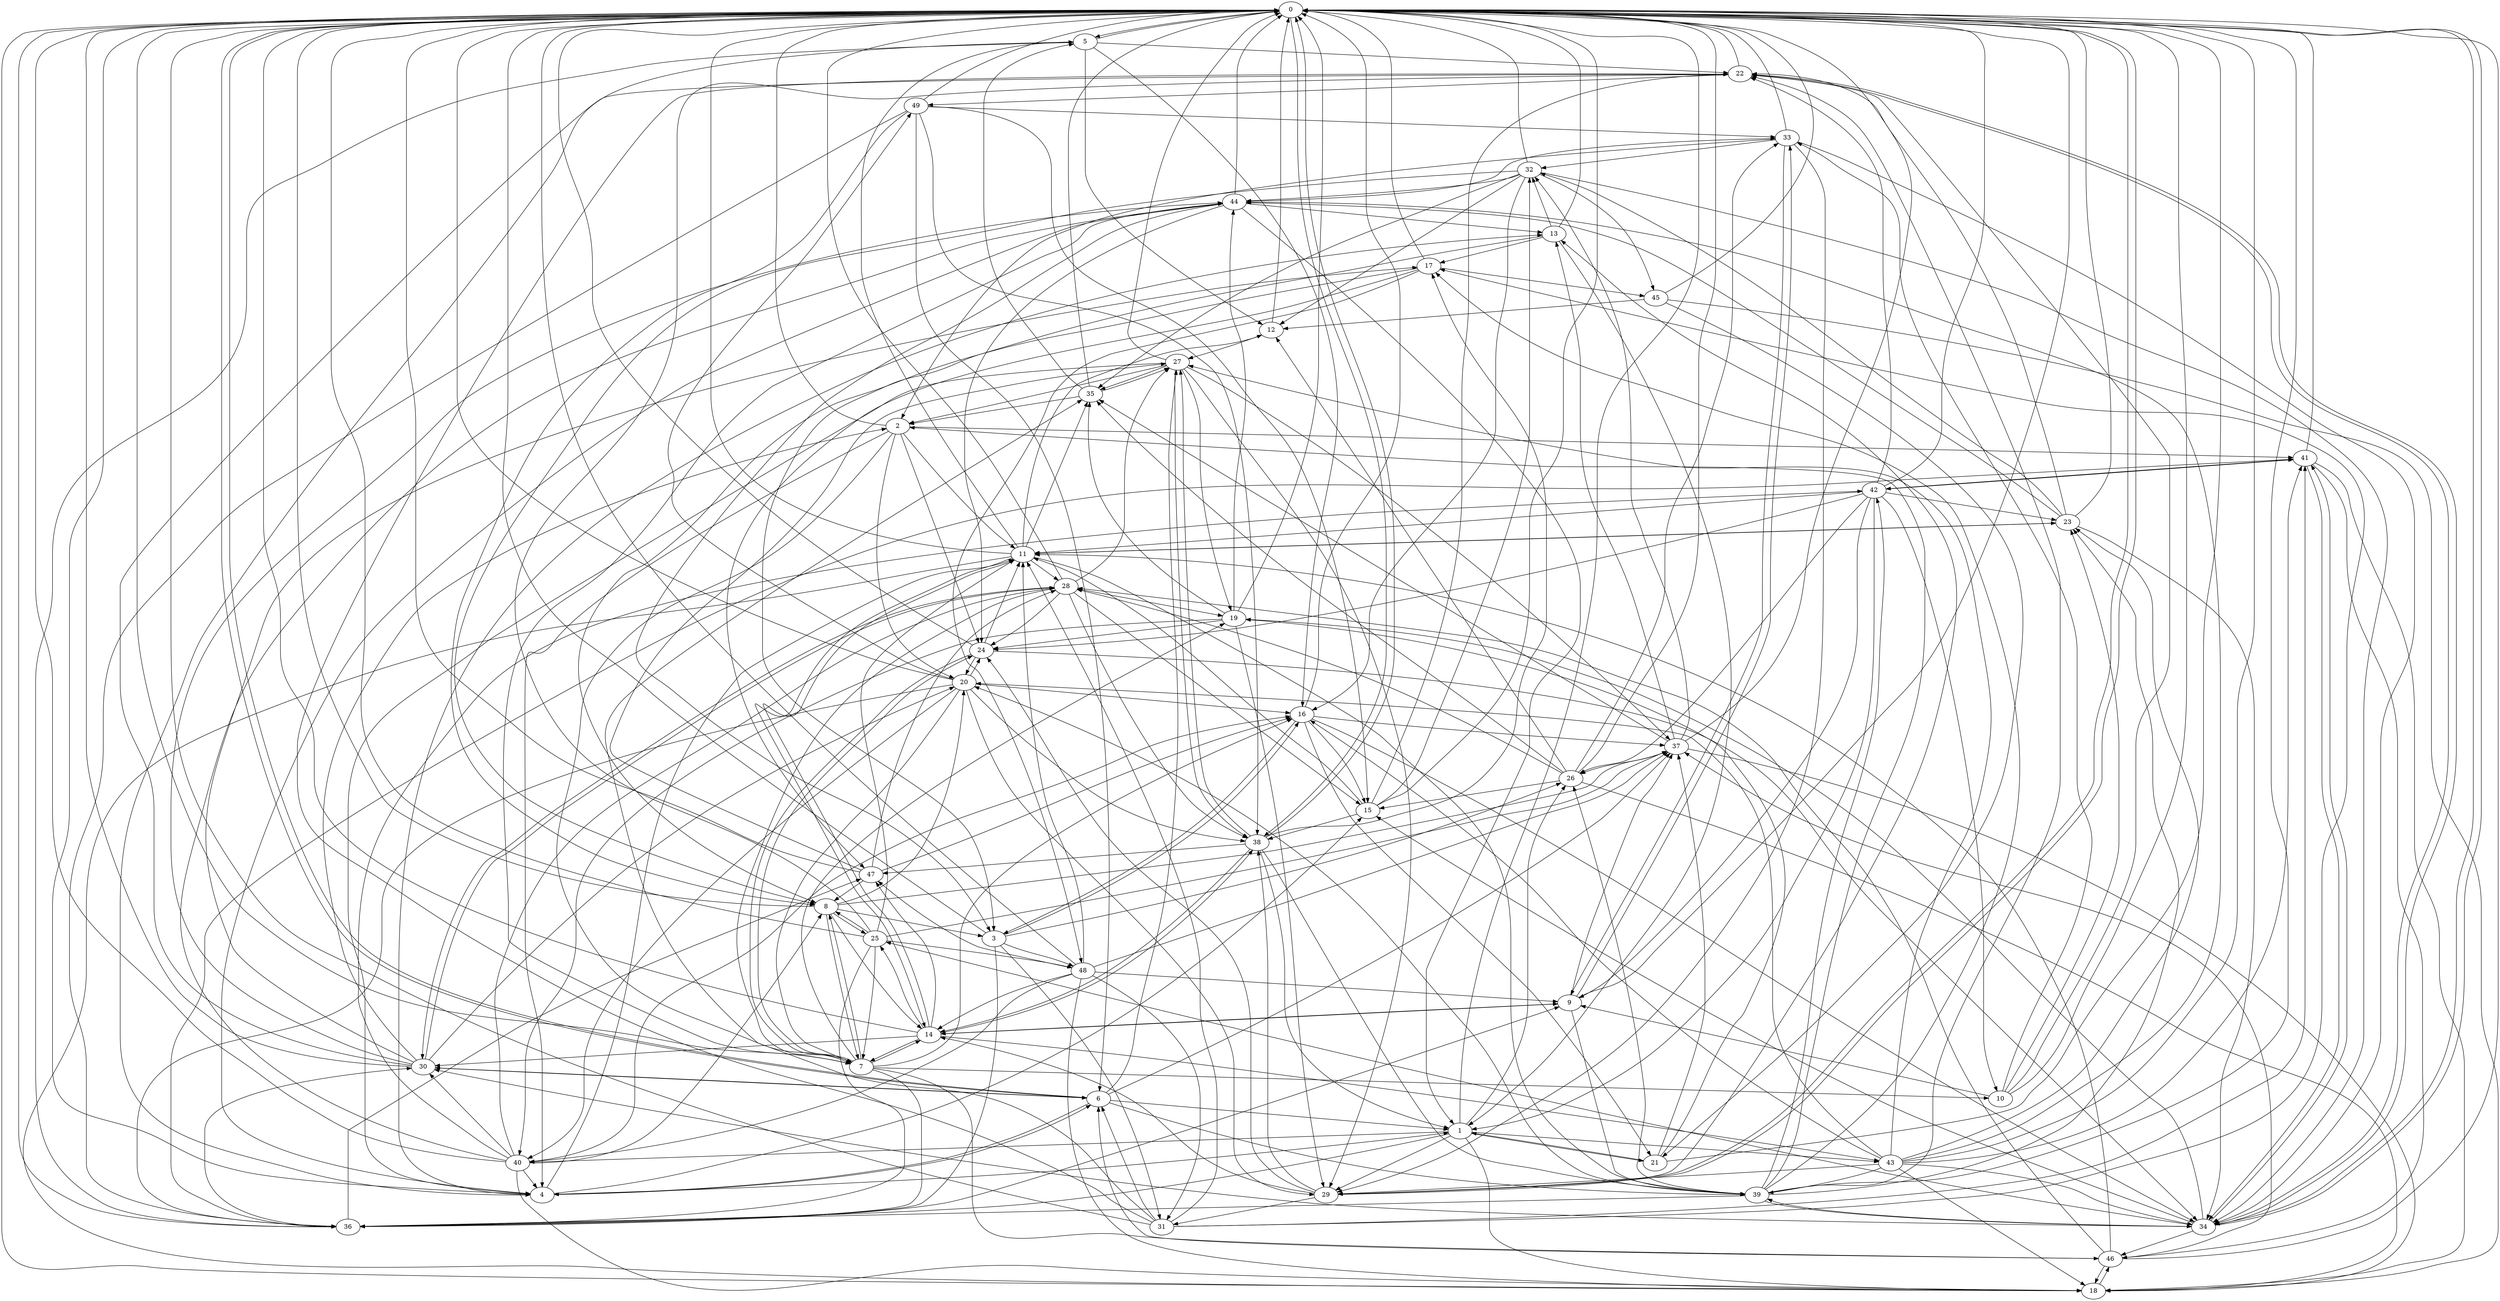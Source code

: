strict digraph "" {
	0	 [component_delay=3];
	5	 [component_delay=3];
	0 -> 5	 [wire_delay=1];
	6	 [component_delay=3];
	0 -> 6	 [wire_delay=1];
	29	 [component_delay=3];
	0 -> 29	 [wire_delay=1];
	34	 [component_delay=3];
	0 -> 34	 [wire_delay=1];
	38	 [component_delay=3];
	0 -> 38	 [wire_delay=1];
	1	 [component_delay=3];
	1 -> 0	 [wire_delay=1];
	18	 [component_delay=3];
	1 -> 18	 [wire_delay=1];
	21	 [component_delay=3];
	1 -> 21	 [wire_delay=1];
	26	 [component_delay=3];
	1 -> 26	 [wire_delay=1];
	1 -> 29	 [wire_delay=1];
	36	 [component_delay=3];
	1 -> 36	 [wire_delay=1];
	40	 [component_delay=3];
	1 -> 40	 [wire_delay=1];
	43	 [component_delay=3];
	1 -> 43	 [wire_delay=1];
	2	 [component_delay=3];
	2 -> 0	 [wire_delay=1];
	4	 [component_delay=3];
	2 -> 4	 [wire_delay=1];
	7	 [component_delay=3];
	2 -> 7	 [wire_delay=1];
	11	 [component_delay=3];
	2 -> 11	 [wire_delay=1];
	20	 [component_delay=3];
	2 -> 20	 [wire_delay=1];
	24	 [component_delay=3];
	2 -> 24	 [wire_delay=1];
	41	 [component_delay=3];
	2 -> 41	 [wire_delay=1];
	3	 [component_delay=3];
	3 -> 0	 [wire_delay=1];
	16	 [component_delay=3];
	3 -> 16	 [wire_delay=1];
	3 -> 26	 [wire_delay=1];
	31	 [component_delay=3];
	3 -> 31	 [wire_delay=1];
	3 -> 36	 [wire_delay=1];
	48	 [component_delay=3];
	3 -> 48	 [wire_delay=1];
	4 -> 0	 [wire_delay=1];
	4 -> 1	 [wire_delay=1];
	4 -> 6	 [wire_delay=1];
	4 -> 11	 [wire_delay=1];
	13	 [component_delay=3];
	4 -> 13	 [wire_delay=1];
	15	 [component_delay=3];
	4 -> 15	 [wire_delay=1];
	5 -> 0	 [wire_delay=1];
	5 -> 4	 [wire_delay=1];
	12	 [component_delay=3];
	5 -> 12	 [wire_delay=1];
	5 -> 16	 [wire_delay=1];
	22	 [component_delay=3];
	5 -> 22	 [wire_delay=1];
	5 -> 36	 [wire_delay=1];
	6 -> 0	 [wire_delay=1];
	6 -> 1	 [wire_delay=1];
	6 -> 4	 [wire_delay=1];
	27	 [component_delay=3];
	6 -> 27	 [wire_delay=1];
	30	 [component_delay=3];
	6 -> 30	 [wire_delay=1];
	37	 [component_delay=3];
	6 -> 37	 [wire_delay=1];
	39	 [component_delay=3];
	6 -> 39	 [wire_delay=1];
	7 -> 0	 [wire_delay=1];
	8	 [component_delay=3];
	7 -> 8	 [wire_delay=1];
	10	 [component_delay=3];
	7 -> 10	 [wire_delay=1];
	14	 [component_delay=3];
	7 -> 14	 [wire_delay=1];
	7 -> 16	 [wire_delay=1];
	19	 [component_delay=3];
	7 -> 19	 [wire_delay=1];
	7 -> 24	 [wire_delay=1];
	7 -> 36	 [wire_delay=1];
	46	 [component_delay=3];
	7 -> 46	 [wire_delay=1];
	8 -> 0	 [wire_delay=1];
	8 -> 3	 [wire_delay=1];
	8 -> 7	 [wire_delay=1];
	8 -> 14	 [wire_delay=1];
	8 -> 20	 [wire_delay=1];
	25	 [component_delay=3];
	8 -> 25	 [wire_delay=1];
	8 -> 37	 [wire_delay=1];
	9	 [component_delay=3];
	9 -> 0	 [wire_delay=1];
	9 -> 14	 [wire_delay=1];
	33	 [component_delay=3];
	9 -> 33	 [wire_delay=1];
	9 -> 37	 [wire_delay=1];
	9 -> 39	 [wire_delay=1];
	10 -> 0	 [wire_delay=1];
	10 -> 9	 [wire_delay=1];
	10 -> 22	 [wire_delay=1];
	23	 [component_delay=3];
	10 -> 23	 [wire_delay=1];
	10 -> 33	 [wire_delay=1];
	11 -> 0	 [wire_delay=1];
	11 -> 5	 [wire_delay=1];
	11 -> 12	 [wire_delay=1];
	11 -> 14	 [wire_delay=1];
	11 -> 18	 [wire_delay=1];
	11 -> 23	 [wire_delay=1];
	28	 [component_delay=3];
	11 -> 28	 [wire_delay=1];
	35	 [component_delay=3];
	11 -> 35	 [wire_delay=1];
	11 -> 39	 [wire_delay=1];
	12 -> 0	 [wire_delay=1];
	12 -> 27	 [wire_delay=1];
	13 -> 0	 [wire_delay=1];
	13 -> 1	 [wire_delay=1];
	13 -> 3	 [wire_delay=1];
	17	 [component_delay=3];
	13 -> 17	 [wire_delay=1];
	32	 [component_delay=3];
	13 -> 32	 [wire_delay=1];
	14 -> 0	 [wire_delay=1];
	14 -> 7	 [wire_delay=1];
	14 -> 9	 [wire_delay=1];
	14 -> 11	 [wire_delay=1];
	14 -> 25	 [wire_delay=1];
	14 -> 30	 [wire_delay=1];
	14 -> 38	 [wire_delay=1];
	14 -> 43	 [wire_delay=1];
	47	 [component_delay=3];
	14 -> 47	 [wire_delay=1];
	15 -> 0	 [wire_delay=1];
	15 -> 11	 [wire_delay=1];
	15 -> 22	 [wire_delay=1];
	15 -> 32	 [wire_delay=1];
	15 -> 38	 [wire_delay=1];
	16 -> 0	 [wire_delay=1];
	16 -> 3	 [wire_delay=1];
	16 -> 15	 [wire_delay=1];
	16 -> 21	 [wire_delay=1];
	16 -> 34	 [wire_delay=1];
	16 -> 37	 [wire_delay=1];
	17 -> 0	 [wire_delay=1];
	17 -> 8	 [wire_delay=1];
	45	 [component_delay=3];
	17 -> 45	 [wire_delay=1];
	17 -> 47	 [wire_delay=1];
	17 -> 48	 [wire_delay=1];
	18 -> 0	 [wire_delay=1];
	18 -> 46	 [wire_delay=1];
	19 -> 0	 [wire_delay=1];
	19 -> 24	 [wire_delay=1];
	19 -> 29	 [wire_delay=1];
	19 -> 35	 [wire_delay=1];
	19 -> 40	 [wire_delay=1];
	44	 [component_delay=3];
	19 -> 44	 [wire_delay=1];
	20 -> 0	 [wire_delay=1];
	20 -> 7	 [wire_delay=1];
	20 -> 16	 [wire_delay=1];
	20 -> 24	 [wire_delay=1];
	20 -> 29	 [wire_delay=1];
	20 -> 36	 [wire_delay=1];
	20 -> 38	 [wire_delay=1];
	20 -> 40	 [wire_delay=1];
	49	 [component_delay=3];
	20 -> 49	 [wire_delay=1];
	21 -> 0	 [wire_delay=1];
	21 -> 1	 [wire_delay=1];
	21 -> 19	 [wire_delay=1];
	21 -> 37	 [wire_delay=1];
	22 -> 0	 [wire_delay=1];
	22 -> 34	 [wire_delay=1];
	22 -> 49	 [wire_delay=1];
	23 -> 0	 [wire_delay=1];
	23 -> 11	 [wire_delay=1];
	23 -> 22	 [wire_delay=1];
	23 -> 32	 [wire_delay=1];
	23 -> 34	 [wire_delay=1];
	23 -> 44	 [wire_delay=1];
	24 -> 0	 [wire_delay=1];
	24 -> 7	 [wire_delay=1];
	24 -> 11	 [wire_delay=1];
	24 -> 20	 [wire_delay=1];
	24 -> 34	 [wire_delay=1];
	25 -> 0	 [wire_delay=1];
	25 -> 7	 [wire_delay=1];
	25 -> 8	 [wire_delay=1];
	25 -> 11	 [wire_delay=1];
	25 -> 22	 [wire_delay=1];
	25 -> 36	 [wire_delay=1];
	25 -> 37	 [wire_delay=1];
	25 -> 48	 [wire_delay=1];
	26 -> 0	 [wire_delay=1];
	26 -> 12	 [wire_delay=1];
	26 -> 15	 [wire_delay=1];
	26 -> 18	 [wire_delay=1];
	26 -> 28	 [wire_delay=1];
	26 -> 33	 [wire_delay=1];
	26 -> 35	 [wire_delay=1];
	27 -> 0	 [wire_delay=1];
	27 -> 2	 [wire_delay=1];
	27 -> 4	 [wire_delay=1];
	27 -> 19	 [wire_delay=1];
	27 -> 29	 [wire_delay=1];
	27 -> 35	 [wire_delay=1];
	27 -> 37	 [wire_delay=1];
	27 -> 38	 [wire_delay=1];
	28 -> 0	 [wire_delay=1];
	28 -> 7	 [wire_delay=1];
	28 -> 15	 [wire_delay=1];
	28 -> 19	 [wire_delay=1];
	28 -> 24	 [wire_delay=1];
	28 -> 27	 [wire_delay=1];
	28 -> 30	 [wire_delay=1];
	28 -> 38	 [wire_delay=1];
	29 -> 0	 [wire_delay=1];
	29 -> 13	 [wire_delay=1];
	29 -> 14	 [wire_delay=1];
	29 -> 24	 [wire_delay=1];
	29 -> 31	 [wire_delay=1];
	29 -> 38	 [wire_delay=1];
	30 -> 0	 [wire_delay=1];
	30 -> 2	 [wire_delay=1];
	30 -> 6	 [wire_delay=1];
	30 -> 17	 [wire_delay=1];
	30 -> 20	 [wire_delay=1];
	30 -> 22	 [wire_delay=1];
	30 -> 28	 [wire_delay=1];
	30 -> 44	 [wire_delay=1];
	31 -> 0	 [wire_delay=1];
	31 -> 6	 [wire_delay=1];
	31 -> 11	 [wire_delay=1];
	31 -> 17	 [wire_delay=1];
	31 -> 22	 [wire_delay=1];
	31 -> 35	 [wire_delay=1];
	31 -> 41	 [wire_delay=1];
	32 -> 0	 [wire_delay=1];
	32 -> 8	 [wire_delay=1];
	32 -> 12	 [wire_delay=1];
	32 -> 16	 [wire_delay=1];
	32 -> 34	 [wire_delay=1];
	32 -> 35	 [wire_delay=1];
	32 -> 44	 [wire_delay=1];
	32 -> 45	 [wire_delay=1];
	33 -> 0	 [wire_delay=1];
	33 -> 2	 [wire_delay=1];
	33 -> 9	 [wire_delay=1];
	33 -> 29	 [wire_delay=1];
	33 -> 32	 [wire_delay=1];
	33 -> 34	 [wire_delay=1];
	34 -> 0	 [wire_delay=1];
	34 -> 15	 [wire_delay=1];
	34 -> 19	 [wire_delay=1];
	34 -> 22	 [wire_delay=1];
	34 -> 25	 [wire_delay=1];
	34 -> 30	 [wire_delay=1];
	34 -> 39	 [wire_delay=1];
	34 -> 41	 [wire_delay=1];
	34 -> 46	 [wire_delay=1];
	35 -> 0	 [wire_delay=1];
	35 -> 2	 [wire_delay=1];
	35 -> 5	 [wire_delay=1];
	35 -> 27	 [wire_delay=1];
	36 -> 0	 [wire_delay=1];
	36 -> 9	 [wire_delay=1];
	36 -> 30	 [wire_delay=1];
	36 -> 41	 [wire_delay=1];
	36 -> 47	 [wire_delay=1];
	37 -> 0	 [wire_delay=1];
	37 -> 13	 [wire_delay=1];
	37 -> 18	 [wire_delay=1];
	37 -> 26	 [wire_delay=1];
	37 -> 32	 [wire_delay=1];
	37 -> 35	 [wire_delay=1];
	38 -> 0	 [wire_delay=1];
	38 -> 1	 [wire_delay=1];
	38 -> 14	 [wire_delay=1];
	38 -> 17	 [wire_delay=1];
	38 -> 27	 [wire_delay=1];
	38 -> 39	 [wire_delay=1];
	38 -> 47	 [wire_delay=1];
	39 -> 0	 [wire_delay=1];
	39 -> 2	 [wire_delay=1];
	39 -> 17	 [wire_delay=1];
	39 -> 20	 [wire_delay=1];
	39 -> 22	 [wire_delay=1];
	39 -> 23	 [wire_delay=1];
	39 -> 26	 [wire_delay=1];
	39 -> 34	 [wire_delay=1];
	39 -> 36	 [wire_delay=1];
	42	 [component_delay=3];
	39 -> 42	 [wire_delay=1];
	40 -> 0	 [wire_delay=1];
	40 -> 4	 [wire_delay=1];
	40 -> 8	 [wire_delay=1];
	40 -> 16	 [wire_delay=1];
	40 -> 18	 [wire_delay=1];
	40 -> 28	 [wire_delay=1];
	40 -> 30	 [wire_delay=1];
	40 -> 42	 [wire_delay=1];
	40 -> 44	 [wire_delay=1];
	41 -> 0	 [wire_delay=1];
	41 -> 18	 [wire_delay=1];
	41 -> 34	 [wire_delay=1];
	41 -> 42	 [wire_delay=1];
	41 -> 46	 [wire_delay=1];
	42 -> 0	 [wire_delay=1];
	42 -> 1	 [wire_delay=1];
	42 -> 9	 [wire_delay=1];
	42 -> 10	 [wire_delay=1];
	42 -> 11	 [wire_delay=1];
	42 -> 22	 [wire_delay=1];
	42 -> 23	 [wire_delay=1];
	42 -> 24	 [wire_delay=1];
	42 -> 26	 [wire_delay=1];
	42 -> 41	 [wire_delay=1];
	43 -> 0	 [wire_delay=1];
	43 -> 16	 [wire_delay=1];
	43 -> 18	 [wire_delay=1];
	43 -> 20	 [wire_delay=1];
	43 -> 23	 [wire_delay=1];
	43 -> 27	 [wire_delay=1];
	43 -> 29	 [wire_delay=1];
	43 -> 34	 [wire_delay=1];
	43 -> 39	 [wire_delay=1];
	43 -> 41	 [wire_delay=1];
	43 -> 44	 [wire_delay=1];
	44 -> 0	 [wire_delay=1];
	44 -> 1	 [wire_delay=1];
	44 -> 3	 [wire_delay=1];
	44 -> 4	 [wire_delay=1];
	44 -> 7	 [wire_delay=1];
	44 -> 13	 [wire_delay=1];
	44 -> 24	 [wire_delay=1];
	44 -> 33	 [wire_delay=1];
	45 -> 0	 [wire_delay=1];
	45 -> 12	 [wire_delay=1];
	45 -> 18	 [wire_delay=1];
	45 -> 21	 [wire_delay=1];
	46 -> 0	 [wire_delay=1];
	46 -> 6	 [wire_delay=1];
	46 -> 11	 [wire_delay=1];
	46 -> 18	 [wire_delay=1];
	46 -> 28	 [wire_delay=1];
	46 -> 37	 [wire_delay=1];
	47 -> 0	 [wire_delay=1];
	47 -> 8	 [wire_delay=1];
	47 -> 16	 [wire_delay=1];
	47 -> 27	 [wire_delay=1];
	47 -> 28	 [wire_delay=1];
	48 -> 0	 [wire_delay=1];
	48 -> 9	 [wire_delay=1];
	48 -> 11	 [wire_delay=1];
	48 -> 14	 [wire_delay=1];
	48 -> 18	 [wire_delay=1];
	48 -> 31	 [wire_delay=1];
	48 -> 37	 [wire_delay=1];
	48 -> 40	 [wire_delay=1];
	48 -> 47	 [wire_delay=1];
	49 -> 0	 [wire_delay=1];
	49 -> 6	 [wire_delay=1];
	49 -> 8	 [wire_delay=1];
	49 -> 15	 [wire_delay=1];
	49 -> 33	 [wire_delay=1];
	49 -> 36	 [wire_delay=1];
	49 -> 38	 [wire_delay=1];
}
